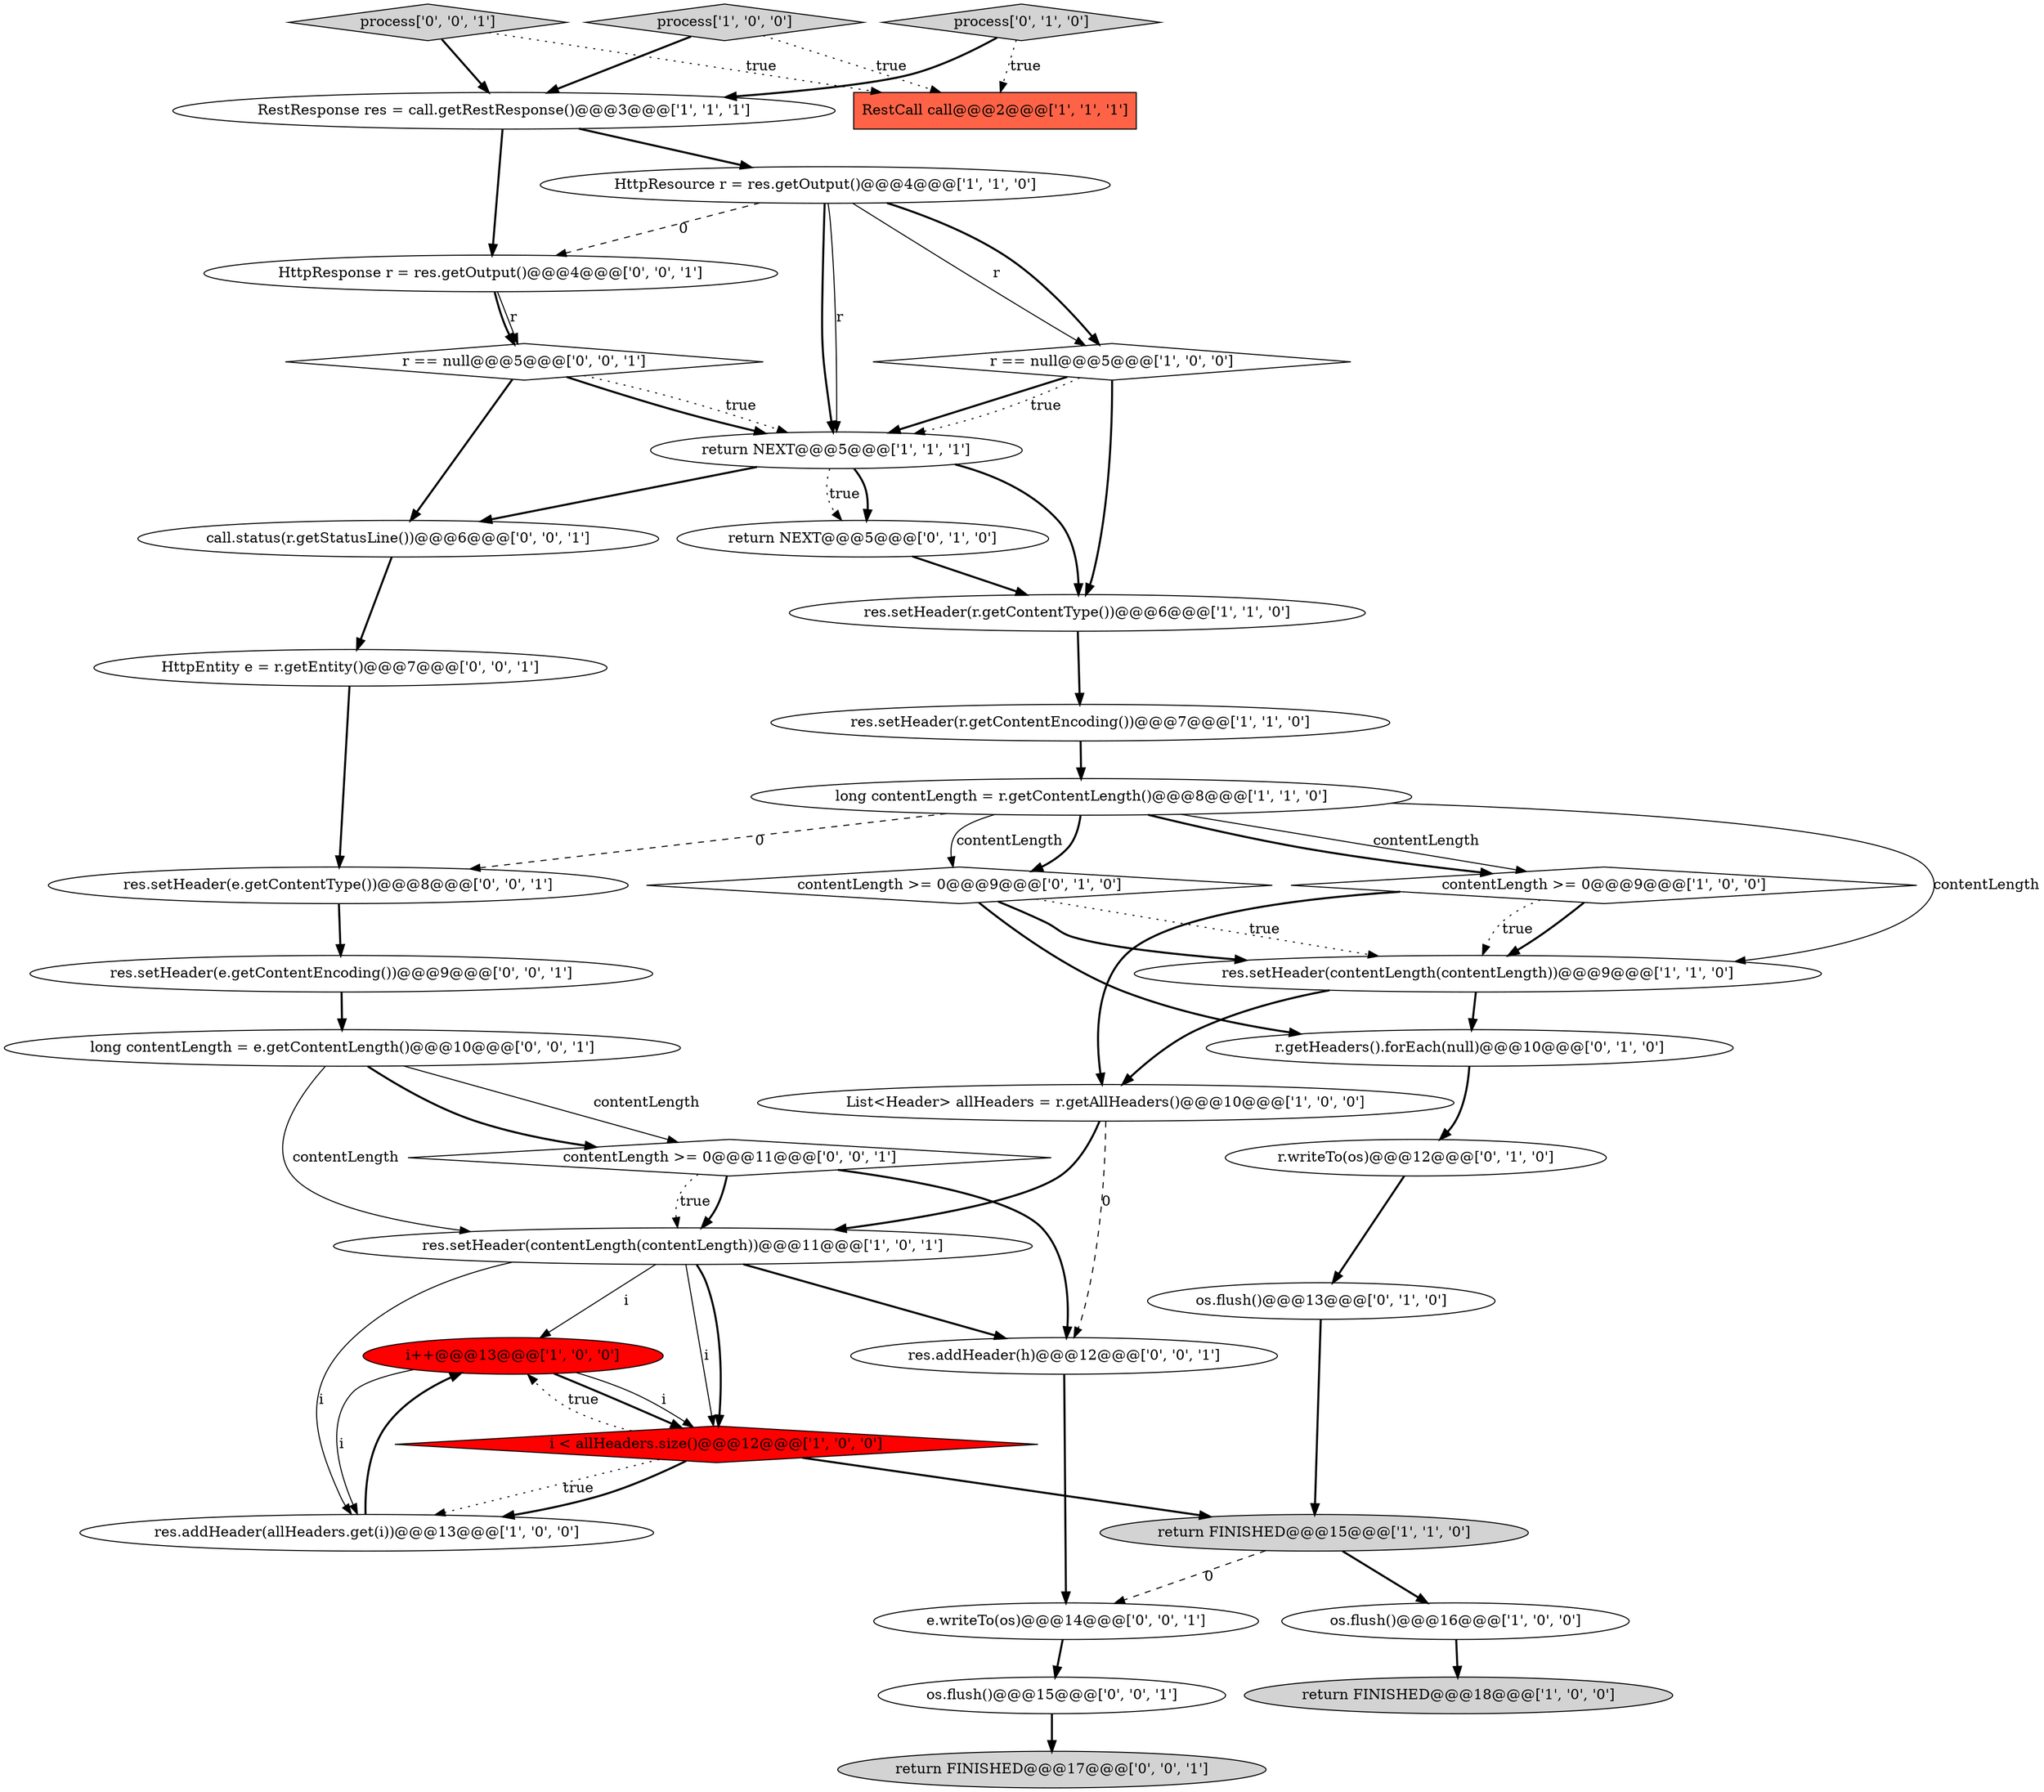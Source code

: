 digraph {
9 [style = filled, label = "res.setHeader(r.getContentType())@@@6@@@['1', '1', '0']", fillcolor = white, shape = ellipse image = "AAA0AAABBB1BBB"];
18 [style = filled, label = "res.setHeader(contentLength(contentLength))@@@9@@@['1', '1', '0']", fillcolor = white, shape = ellipse image = "AAA0AAABBB1BBB"];
28 [style = filled, label = "process['0', '0', '1']", fillcolor = lightgray, shape = diamond image = "AAA0AAABBB3BBB"];
20 [style = filled, label = "r.writeTo(os)@@@12@@@['0', '1', '0']", fillcolor = white, shape = ellipse image = "AAA0AAABBB2BBB"];
21 [style = filled, label = "return NEXT@@@5@@@['0', '1', '0']", fillcolor = white, shape = ellipse image = "AAA0AAABBB2BBB"];
30 [style = filled, label = "res.setHeader(e.getContentEncoding())@@@9@@@['0', '0', '1']", fillcolor = white, shape = ellipse image = "AAA0AAABBB3BBB"];
7 [style = filled, label = "i++@@@13@@@['1', '0', '0']", fillcolor = red, shape = ellipse image = "AAA1AAABBB1BBB"];
1 [style = filled, label = "RestResponse res = call.getRestResponse()@@@3@@@['1', '1', '1']", fillcolor = white, shape = ellipse image = "AAA0AAABBB1BBB"];
6 [style = filled, label = "return NEXT@@@5@@@['1', '1', '1']", fillcolor = white, shape = ellipse image = "AAA0AAABBB1BBB"];
2 [style = filled, label = "return FINISHED@@@18@@@['1', '0', '0']", fillcolor = lightgray, shape = ellipse image = "AAA0AAABBB1BBB"];
3 [style = filled, label = "process['1', '0', '0']", fillcolor = lightgray, shape = diamond image = "AAA0AAABBB1BBB"];
14 [style = filled, label = "res.setHeader(contentLength(contentLength))@@@11@@@['1', '0', '1']", fillcolor = white, shape = ellipse image = "AAA0AAABBB1BBB"];
24 [style = filled, label = "r.getHeaders().forEach(null)@@@10@@@['0', '1', '0']", fillcolor = white, shape = ellipse image = "AAA0AAABBB2BBB"];
12 [style = filled, label = "return FINISHED@@@15@@@['1', '1', '0']", fillcolor = lightgray, shape = ellipse image = "AAA0AAABBB1BBB"];
31 [style = filled, label = "res.setHeader(e.getContentType())@@@8@@@['0', '0', '1']", fillcolor = white, shape = ellipse image = "AAA0AAABBB3BBB"];
17 [style = filled, label = "HttpResource r = res.getOutput()@@@4@@@['1', '1', '0']", fillcolor = white, shape = ellipse image = "AAA0AAABBB1BBB"];
19 [style = filled, label = "contentLength >= 0@@@9@@@['0', '1', '0']", fillcolor = white, shape = diamond image = "AAA0AAABBB2BBB"];
16 [style = filled, label = "os.flush()@@@16@@@['1', '0', '0']", fillcolor = white, shape = ellipse image = "AAA0AAABBB1BBB"];
22 [style = filled, label = "os.flush()@@@13@@@['0', '1', '0']", fillcolor = white, shape = ellipse image = "AAA0AAABBB2BBB"];
27 [style = filled, label = "HttpResponse r = res.getOutput()@@@4@@@['0', '0', '1']", fillcolor = white, shape = ellipse image = "AAA0AAABBB3BBB"];
4 [style = filled, label = "i < allHeaders.size()@@@12@@@['1', '0', '0']", fillcolor = red, shape = diamond image = "AAA1AAABBB1BBB"];
23 [style = filled, label = "process['0', '1', '0']", fillcolor = lightgray, shape = diamond image = "AAA0AAABBB2BBB"];
5 [style = filled, label = "res.addHeader(allHeaders.get(i))@@@13@@@['1', '0', '0']", fillcolor = white, shape = ellipse image = "AAA0AAABBB1BBB"];
13 [style = filled, label = "RestCall call@@@2@@@['1', '1', '1']", fillcolor = tomato, shape = box image = "AAA0AAABBB1BBB"];
11 [style = filled, label = "List<Header> allHeaders = r.getAllHeaders()@@@10@@@['1', '0', '0']", fillcolor = white, shape = ellipse image = "AAA0AAABBB1BBB"];
29 [style = filled, label = "res.addHeader(h)@@@12@@@['0', '0', '1']", fillcolor = white, shape = ellipse image = "AAA0AAABBB3BBB"];
34 [style = filled, label = "call.status(r.getStatusLine())@@@6@@@['0', '0', '1']", fillcolor = white, shape = ellipse image = "AAA0AAABBB3BBB"];
26 [style = filled, label = "e.writeTo(os)@@@14@@@['0', '0', '1']", fillcolor = white, shape = ellipse image = "AAA0AAABBB3BBB"];
10 [style = filled, label = "long contentLength = r.getContentLength()@@@8@@@['1', '1', '0']", fillcolor = white, shape = ellipse image = "AAA0AAABBB1BBB"];
0 [style = filled, label = "r == null@@@5@@@['1', '0', '0']", fillcolor = white, shape = diamond image = "AAA0AAABBB1BBB"];
15 [style = filled, label = "res.setHeader(r.getContentEncoding())@@@7@@@['1', '1', '0']", fillcolor = white, shape = ellipse image = "AAA0AAABBB1BBB"];
33 [style = filled, label = "long contentLength = e.getContentLength()@@@10@@@['0', '0', '1']", fillcolor = white, shape = ellipse image = "AAA0AAABBB3BBB"];
8 [style = filled, label = "contentLength >= 0@@@9@@@['1', '0', '0']", fillcolor = white, shape = diamond image = "AAA0AAABBB1BBB"];
32 [style = filled, label = "contentLength >= 0@@@11@@@['0', '0', '1']", fillcolor = white, shape = diamond image = "AAA0AAABBB3BBB"];
36 [style = filled, label = "os.flush()@@@15@@@['0', '0', '1']", fillcolor = white, shape = ellipse image = "AAA0AAABBB3BBB"];
37 [style = filled, label = "return FINISHED@@@17@@@['0', '0', '1']", fillcolor = lightgray, shape = ellipse image = "AAA0AAABBB3BBB"];
25 [style = filled, label = "r == null@@@5@@@['0', '0', '1']", fillcolor = white, shape = diamond image = "AAA0AAABBB3BBB"];
35 [style = filled, label = "HttpEntity e = r.getEntity()@@@7@@@['0', '0', '1']", fillcolor = white, shape = ellipse image = "AAA0AAABBB3BBB"];
35->31 [style = bold, label=""];
14->5 [style = solid, label="i"];
4->5 [style = dotted, label="true"];
0->9 [style = bold, label=""];
15->10 [style = bold, label=""];
19->18 [style = bold, label=""];
18->24 [style = bold, label=""];
17->0 [style = solid, label="r"];
6->34 [style = bold, label=""];
3->1 [style = bold, label=""];
25->34 [style = bold, label=""];
30->33 [style = bold, label=""];
11->14 [style = bold, label=""];
0->6 [style = bold, label=""];
17->6 [style = bold, label=""];
14->7 [style = solid, label="i"];
8->18 [style = bold, label=""];
6->21 [style = bold, label=""];
10->19 [style = bold, label=""];
26->36 [style = bold, label=""];
18->11 [style = bold, label=""];
1->27 [style = bold, label=""];
19->18 [style = dotted, label="true"];
10->31 [style = dashed, label="0"];
11->29 [style = dashed, label="0"];
4->7 [style = dotted, label="true"];
17->6 [style = solid, label="r"];
32->14 [style = bold, label=""];
33->32 [style = solid, label="contentLength"];
12->16 [style = bold, label=""];
28->1 [style = bold, label=""];
7->4 [style = bold, label=""];
16->2 [style = bold, label=""];
25->6 [style = bold, label=""];
0->6 [style = dotted, label="true"];
32->14 [style = dotted, label="true"];
7->4 [style = solid, label="i"];
10->8 [style = solid, label="contentLength"];
1->17 [style = bold, label=""];
20->22 [style = bold, label=""];
19->24 [style = bold, label=""];
29->26 [style = bold, label=""];
24->20 [style = bold, label=""];
32->29 [style = bold, label=""];
7->5 [style = solid, label="i"];
10->19 [style = solid, label="contentLength"];
12->26 [style = dashed, label="0"];
21->9 [style = bold, label=""];
10->18 [style = solid, label="contentLength"];
17->0 [style = bold, label=""];
10->8 [style = bold, label=""];
9->15 [style = bold, label=""];
22->12 [style = bold, label=""];
23->13 [style = dotted, label="true"];
31->30 [style = bold, label=""];
27->25 [style = solid, label="r"];
14->29 [style = bold, label=""];
25->6 [style = dotted, label="true"];
23->1 [style = bold, label=""];
4->12 [style = bold, label=""];
8->18 [style = dotted, label="true"];
5->7 [style = bold, label=""];
33->32 [style = bold, label=""];
33->14 [style = solid, label="contentLength"];
36->37 [style = bold, label=""];
34->35 [style = bold, label=""];
14->4 [style = solid, label="i"];
6->21 [style = dotted, label="true"];
6->9 [style = bold, label=""];
28->13 [style = dotted, label="true"];
8->11 [style = bold, label=""];
4->5 [style = bold, label=""];
27->25 [style = bold, label=""];
3->13 [style = dotted, label="true"];
14->4 [style = bold, label=""];
17->27 [style = dashed, label="0"];
}

